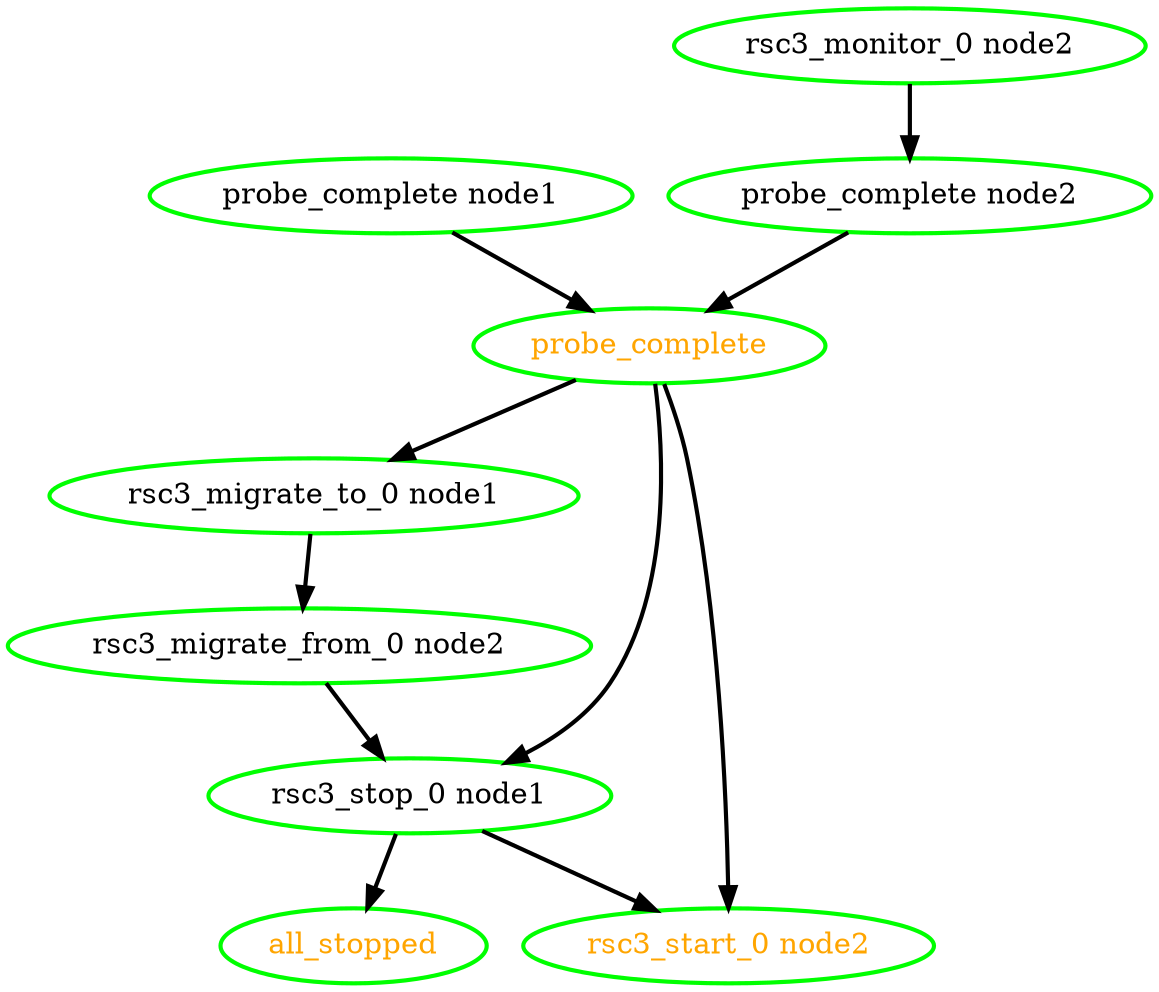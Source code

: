  digraph "g" {
"all_stopped" [ style=bold color="green" fontcolor="orange"  ]
"probe_complete node1" -> "probe_complete" [ style = bold]
"probe_complete node1" [ style=bold color="green" fontcolor="black" ]
"probe_complete node2" -> "probe_complete" [ style = bold]
"probe_complete node2" [ style=bold color="green" fontcolor="black" ]
"probe_complete" -> "rsc3_migrate_to_0 node1" [ style = bold]
"probe_complete" -> "rsc3_start_0 node2" [ style = bold]
"probe_complete" -> "rsc3_stop_0 node1" [ style = bold]
"probe_complete" [ style=bold color="green" fontcolor="orange" ]
"rsc3_migrate_from_0 node2" -> "rsc3_stop_0 node1" [ style = bold]
"rsc3_migrate_from_0 node2" [ style=bold color="green" fontcolor="black" ]
"rsc3_migrate_to_0 node1" -> "rsc3_migrate_from_0 node2" [ style = bold]
"rsc3_migrate_to_0 node1" [ style=bold color="green" fontcolor="black" ]
"rsc3_monitor_0 node2" -> "probe_complete node2" [ style = bold]
"rsc3_monitor_0 node2" [ style=bold color="green" fontcolor="black" ]
"rsc3_start_0 node2" [ style=bold color="green" fontcolor="orange"  ]
"rsc3_stop_0 node1" -> "all_stopped" [ style = bold]
"rsc3_stop_0 node1" -> "rsc3_start_0 node2" [ style = bold]
"rsc3_stop_0 node1" [ style=bold color="green" fontcolor="black"  ]
}
